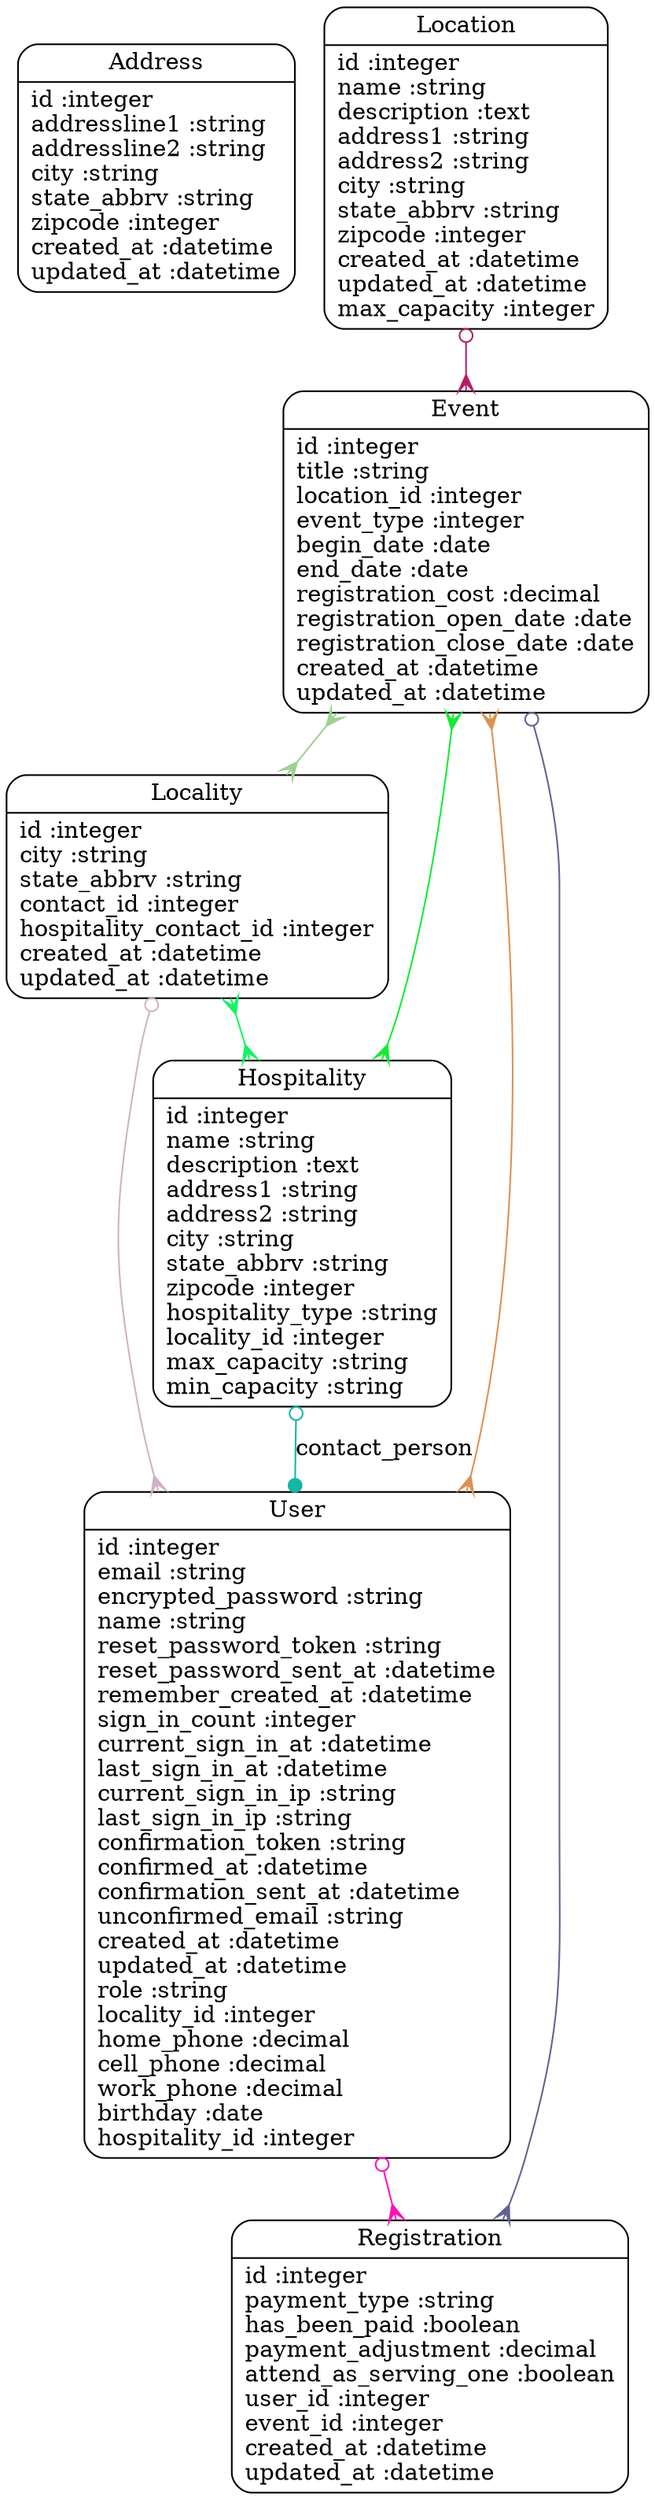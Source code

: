 digraph models_diagram {
	graph[overlap=false, splines=true]
	"Address" [shape=Mrecord, label="{Address|id :integer\laddressline1 :string\laddressline2 :string\lcity :string\lstate_abbrv :string\lzipcode :integer\lcreated_at :datetime\lupdated_at :datetime\l}"]
	"Event" [shape=Mrecord, label="{Event|id :integer\ltitle :string\llocation_id :integer\levent_type :integer\lbegin_date :date\lend_date :date\lregistration_cost :decimal\lregistration_open_date :date\lregistration_close_date :date\lcreated_at :datetime\lupdated_at :datetime\l}"]
	"Hospitality" [shape=Mrecord, label="{Hospitality|id :integer\lname :string\ldescription :text\laddress1 :string\laddress2 :string\lcity :string\lstate_abbrv :string\lzipcode :integer\lhospitality_type :string\llocality_id :integer\lmax_capacity :string\lmin_capacity :string\l}"]
	"Locality" [shape=Mrecord, label="{Locality|id :integer\lcity :string\lstate_abbrv :string\lcontact_id :integer\lhospitality_contact_id :integer\lcreated_at :datetime\lupdated_at :datetime\l}"]
	"Location" [shape=Mrecord, label="{Location|id :integer\lname :string\ldescription :text\laddress1 :string\laddress2 :string\lcity :string\lstate_abbrv :string\lzipcode :integer\lcreated_at :datetime\lupdated_at :datetime\lmax_capacity :integer\l}"]
	"Registration" [shape=Mrecord, label="{Registration|id :integer\lpayment_type :string\lhas_been_paid :boolean\lpayment_adjustment :decimal\lattend_as_serving_one :boolean\luser_id :integer\levent_id :integer\lcreated_at :datetime\lupdated_at :datetime\l}"]
	"User" [shape=Mrecord, label="{User|id :integer\lemail :string\lencrypted_password :string\lname :string\lreset_password_token :string\lreset_password_sent_at :datetime\lremember_created_at :datetime\lsign_in_count :integer\lcurrent_sign_in_at :datetime\llast_sign_in_at :datetime\lcurrent_sign_in_ip :string\llast_sign_in_ip :string\lconfirmation_token :string\lconfirmed_at :datetime\lconfirmation_sent_at :datetime\lunconfirmed_email :string\lcreated_at :datetime\lupdated_at :datetime\lrole :string\llocality_id :integer\lhome_phone :decimal\lcell_phone :decimal\lwork_phone :decimal\lbirthday :date\lhospitality_id :integer\l}"]
	"Event" -> "Registration" [arrowtail=odot, arrowhead=crow, dir=both color="#656291"]
	"Event" -> "User" [arrowtail=crow, arrowhead=crow, dir=both color="#DB9153"]
	"Event" -> "Locality" [arrowtail=crow, arrowhead=crow, dir=both color="#9FD08F"]
	"Event" -> "Hospitality" [arrowtail=crow, arrowhead=crow, dir=both color="#15EB33"]
	"Hospitality" -> "User" [label="contact_person", arrowtail=odot, arrowhead=dot, dir=both color="#14B6A5"]
	"Locality" -> "User" [arrowtail=odot, arrowhead=crow, dir=both color="#CFB3C5"]
	"Locality" -> "Hospitality" [arrowtail=crow, arrowhead=crow, dir=both color="#16F365"]
	"Location" -> "Event" [arrowtail=odot, arrowhead=crow, dir=both color="#B51E63"]
	"User" -> "Registration" [arrowtail=odot, arrowhead=crow, dir=both color="#FE10B8"]
}
